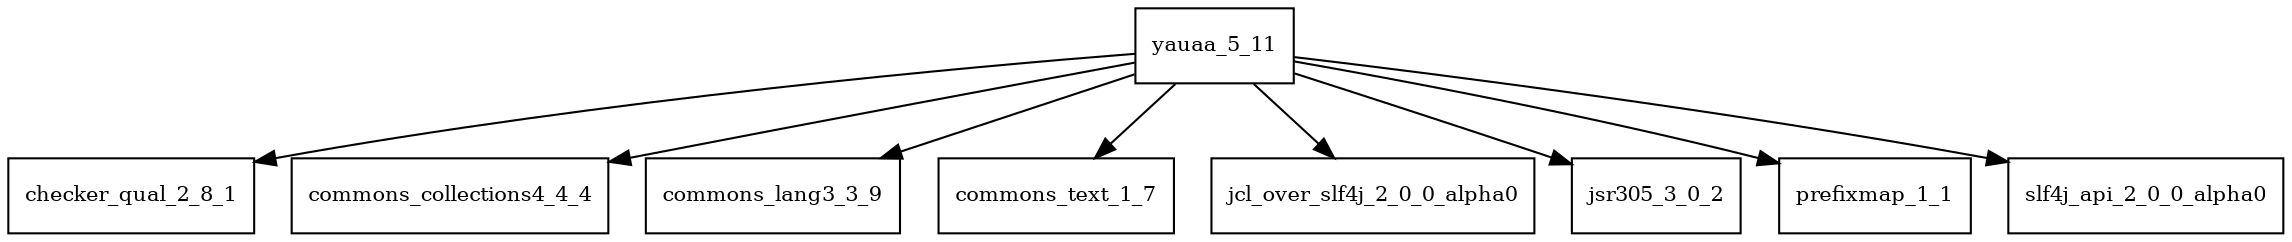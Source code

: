 digraph yauaa_5_11_dependencies {
  node [shape = box, fontsize=10.0];
  yauaa_5_11 -> checker_qual_2_8_1;
  yauaa_5_11 -> commons_collections4_4_4;
  yauaa_5_11 -> commons_lang3_3_9;
  yauaa_5_11 -> commons_text_1_7;
  yauaa_5_11 -> jcl_over_slf4j_2_0_0_alpha0;
  yauaa_5_11 -> jsr305_3_0_2;
  yauaa_5_11 -> prefixmap_1_1;
  yauaa_5_11 -> slf4j_api_2_0_0_alpha0;
}
